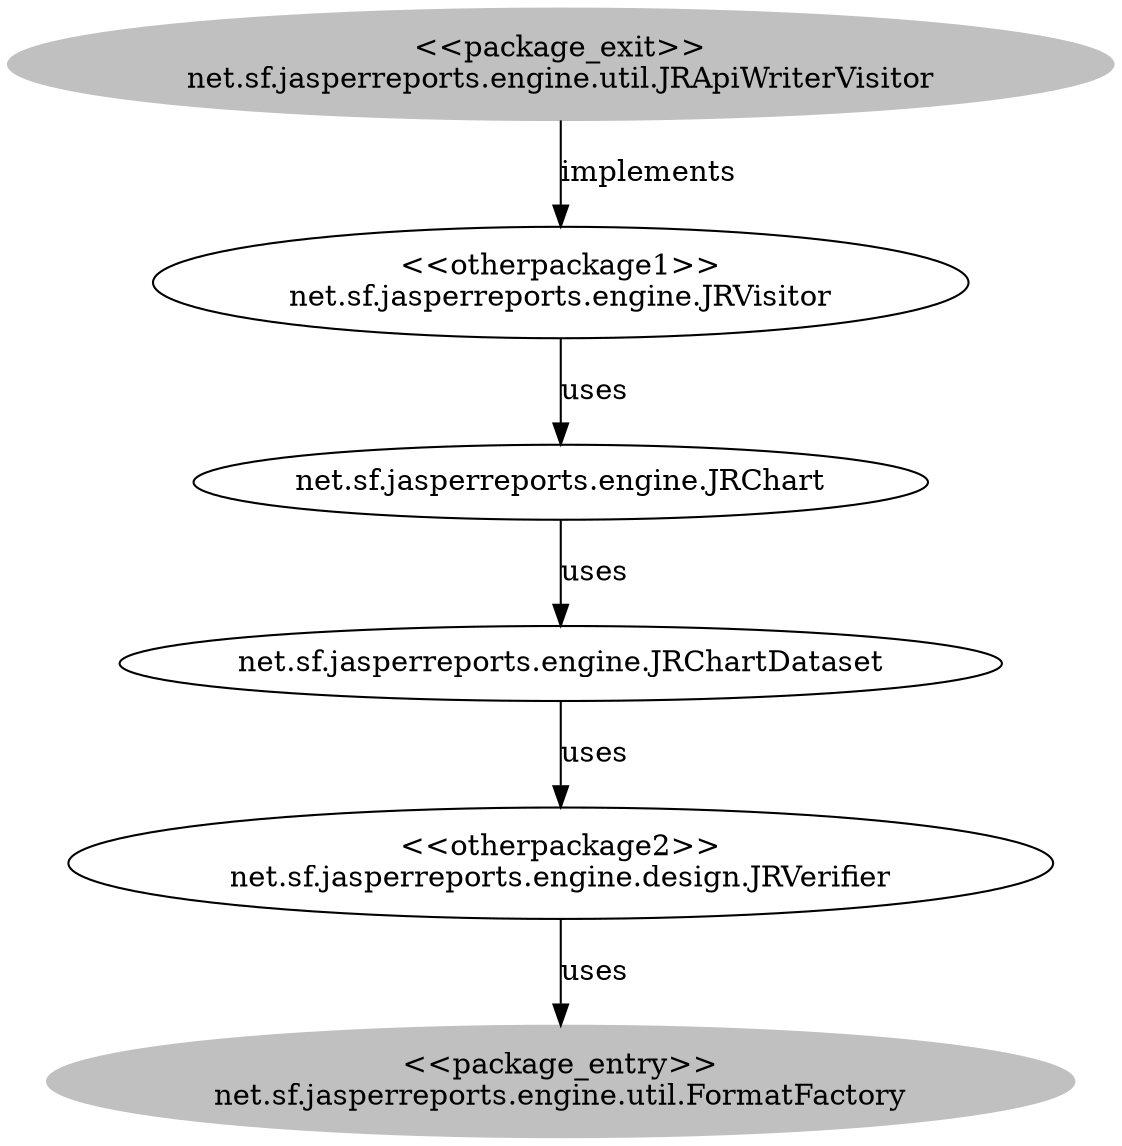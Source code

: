 digraph cd {
	net_sf_jasperreports_engine_util_JRApiWriterVisitor [label="<<package_exit>>
net.sf.jasperreports.engine.util.JRApiWriterVisitor",style=filled,color="grey"];
	net_sf_jasperreports_engine_util_FormatFactory [label="<<package_entry>>
net.sf.jasperreports.engine.util.FormatFactory",style=filled,color="grey"];
	net_sf_jasperreports_engine_JRVisitor [label="<<otherpackage1>>
net.sf.jasperreports.engine.JRVisitor"];
	net_sf_jasperreports_engine_design_JRVerifier [label="<<otherpackage2>>
net.sf.jasperreports.engine.design.JRVerifier"];
	net_sf_jasperreports_engine_JRChart [label="net.sf.jasperreports.engine.JRChart"];
	net_sf_jasperreports_engine_JRChartDataset [label="net.sf.jasperreports.engine.JRChartDataset"];
	net_sf_jasperreports_engine_util_JRApiWriterVisitor -> net_sf_jasperreports_engine_JRVisitor [label=implements];
	net_sf_jasperreports_engine_design_JRVerifier -> net_sf_jasperreports_engine_util_FormatFactory [label=uses];
	net_sf_jasperreports_engine_JRVisitor -> net_sf_jasperreports_engine_JRChart [label=uses];
	net_sf_jasperreports_engine_JRChart -> net_sf_jasperreports_engine_JRChartDataset [label=uses];
	net_sf_jasperreports_engine_JRChartDataset -> net_sf_jasperreports_engine_design_JRVerifier [label=uses];
}

